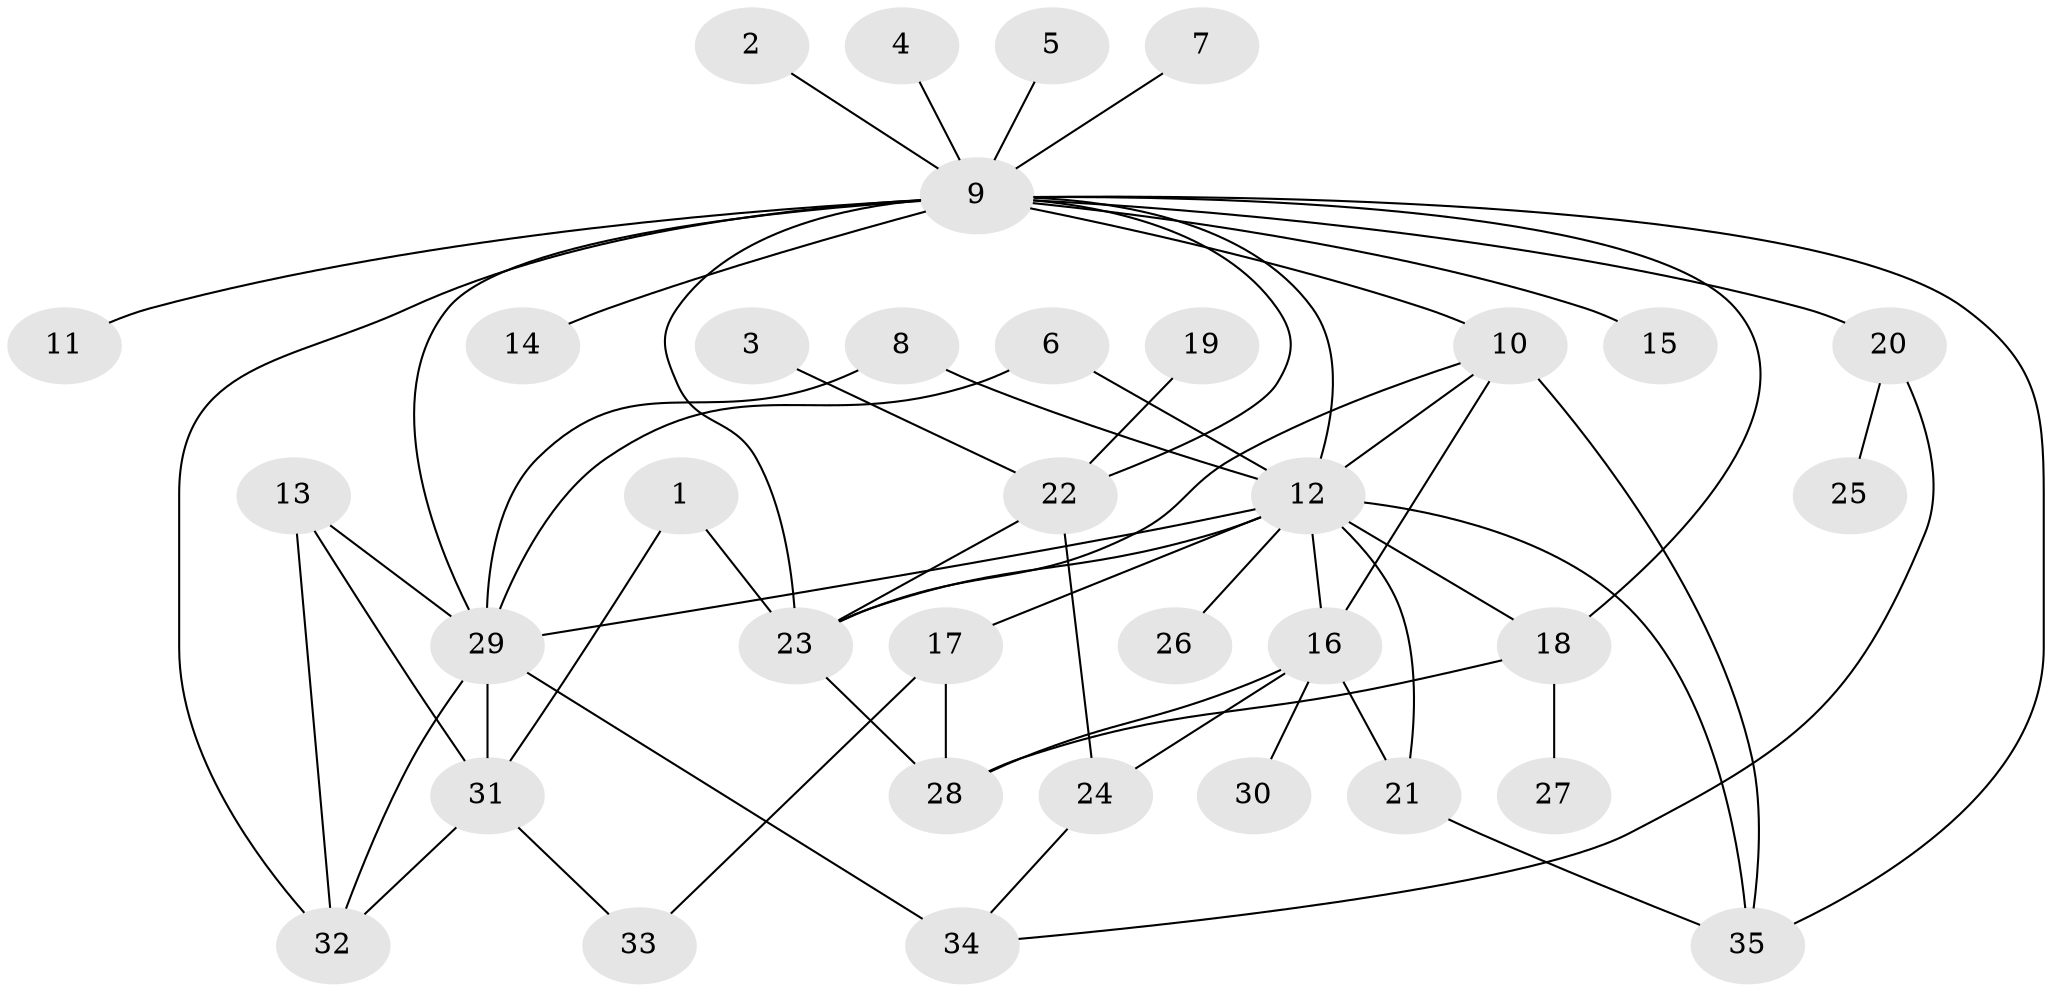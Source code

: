 // original degree distribution, {4: 0.12857142857142856, 16: 0.014285714285714285, 21: 0.014285714285714285, 5: 0.04285714285714286, 10: 0.014285714285714285, 2: 0.2714285714285714, 1: 0.37142857142857144, 7: 0.02857142857142857, 3: 0.08571428571428572, 6: 0.02857142857142857}
// Generated by graph-tools (version 1.1) at 2025/01/03/09/25 03:01:47]
// undirected, 35 vertices, 59 edges
graph export_dot {
graph [start="1"]
  node [color=gray90,style=filled];
  1;
  2;
  3;
  4;
  5;
  6;
  7;
  8;
  9;
  10;
  11;
  12;
  13;
  14;
  15;
  16;
  17;
  18;
  19;
  20;
  21;
  22;
  23;
  24;
  25;
  26;
  27;
  28;
  29;
  30;
  31;
  32;
  33;
  34;
  35;
  1 -- 23 [weight=1.0];
  1 -- 31 [weight=1.0];
  2 -- 9 [weight=1.0];
  3 -- 22 [weight=1.0];
  4 -- 9 [weight=1.0];
  5 -- 9 [weight=1.0];
  6 -- 12 [weight=1.0];
  6 -- 29 [weight=1.0];
  7 -- 9 [weight=1.0];
  8 -- 12 [weight=1.0];
  8 -- 29 [weight=1.0];
  9 -- 10 [weight=1.0];
  9 -- 11 [weight=1.0];
  9 -- 12 [weight=1.0];
  9 -- 14 [weight=1.0];
  9 -- 15 [weight=1.0];
  9 -- 18 [weight=1.0];
  9 -- 20 [weight=1.0];
  9 -- 22 [weight=1.0];
  9 -- 23 [weight=1.0];
  9 -- 29 [weight=3.0];
  9 -- 32 [weight=1.0];
  9 -- 35 [weight=1.0];
  10 -- 12 [weight=1.0];
  10 -- 16 [weight=1.0];
  10 -- 23 [weight=1.0];
  10 -- 35 [weight=1.0];
  12 -- 16 [weight=1.0];
  12 -- 17 [weight=1.0];
  12 -- 18 [weight=1.0];
  12 -- 21 [weight=1.0];
  12 -- 23 [weight=1.0];
  12 -- 26 [weight=1.0];
  12 -- 29 [weight=1.0];
  12 -- 35 [weight=1.0];
  13 -- 29 [weight=1.0];
  13 -- 31 [weight=1.0];
  13 -- 32 [weight=1.0];
  16 -- 21 [weight=1.0];
  16 -- 24 [weight=1.0];
  16 -- 28 [weight=1.0];
  16 -- 30 [weight=1.0];
  17 -- 28 [weight=1.0];
  17 -- 33 [weight=1.0];
  18 -- 27 [weight=1.0];
  18 -- 28 [weight=1.0];
  19 -- 22 [weight=1.0];
  20 -- 25 [weight=1.0];
  20 -- 34 [weight=1.0];
  21 -- 35 [weight=1.0];
  22 -- 23 [weight=1.0];
  22 -- 24 [weight=1.0];
  23 -- 28 [weight=1.0];
  24 -- 34 [weight=1.0];
  29 -- 31 [weight=2.0];
  29 -- 32 [weight=1.0];
  29 -- 34 [weight=2.0];
  31 -- 32 [weight=1.0];
  31 -- 33 [weight=1.0];
}
